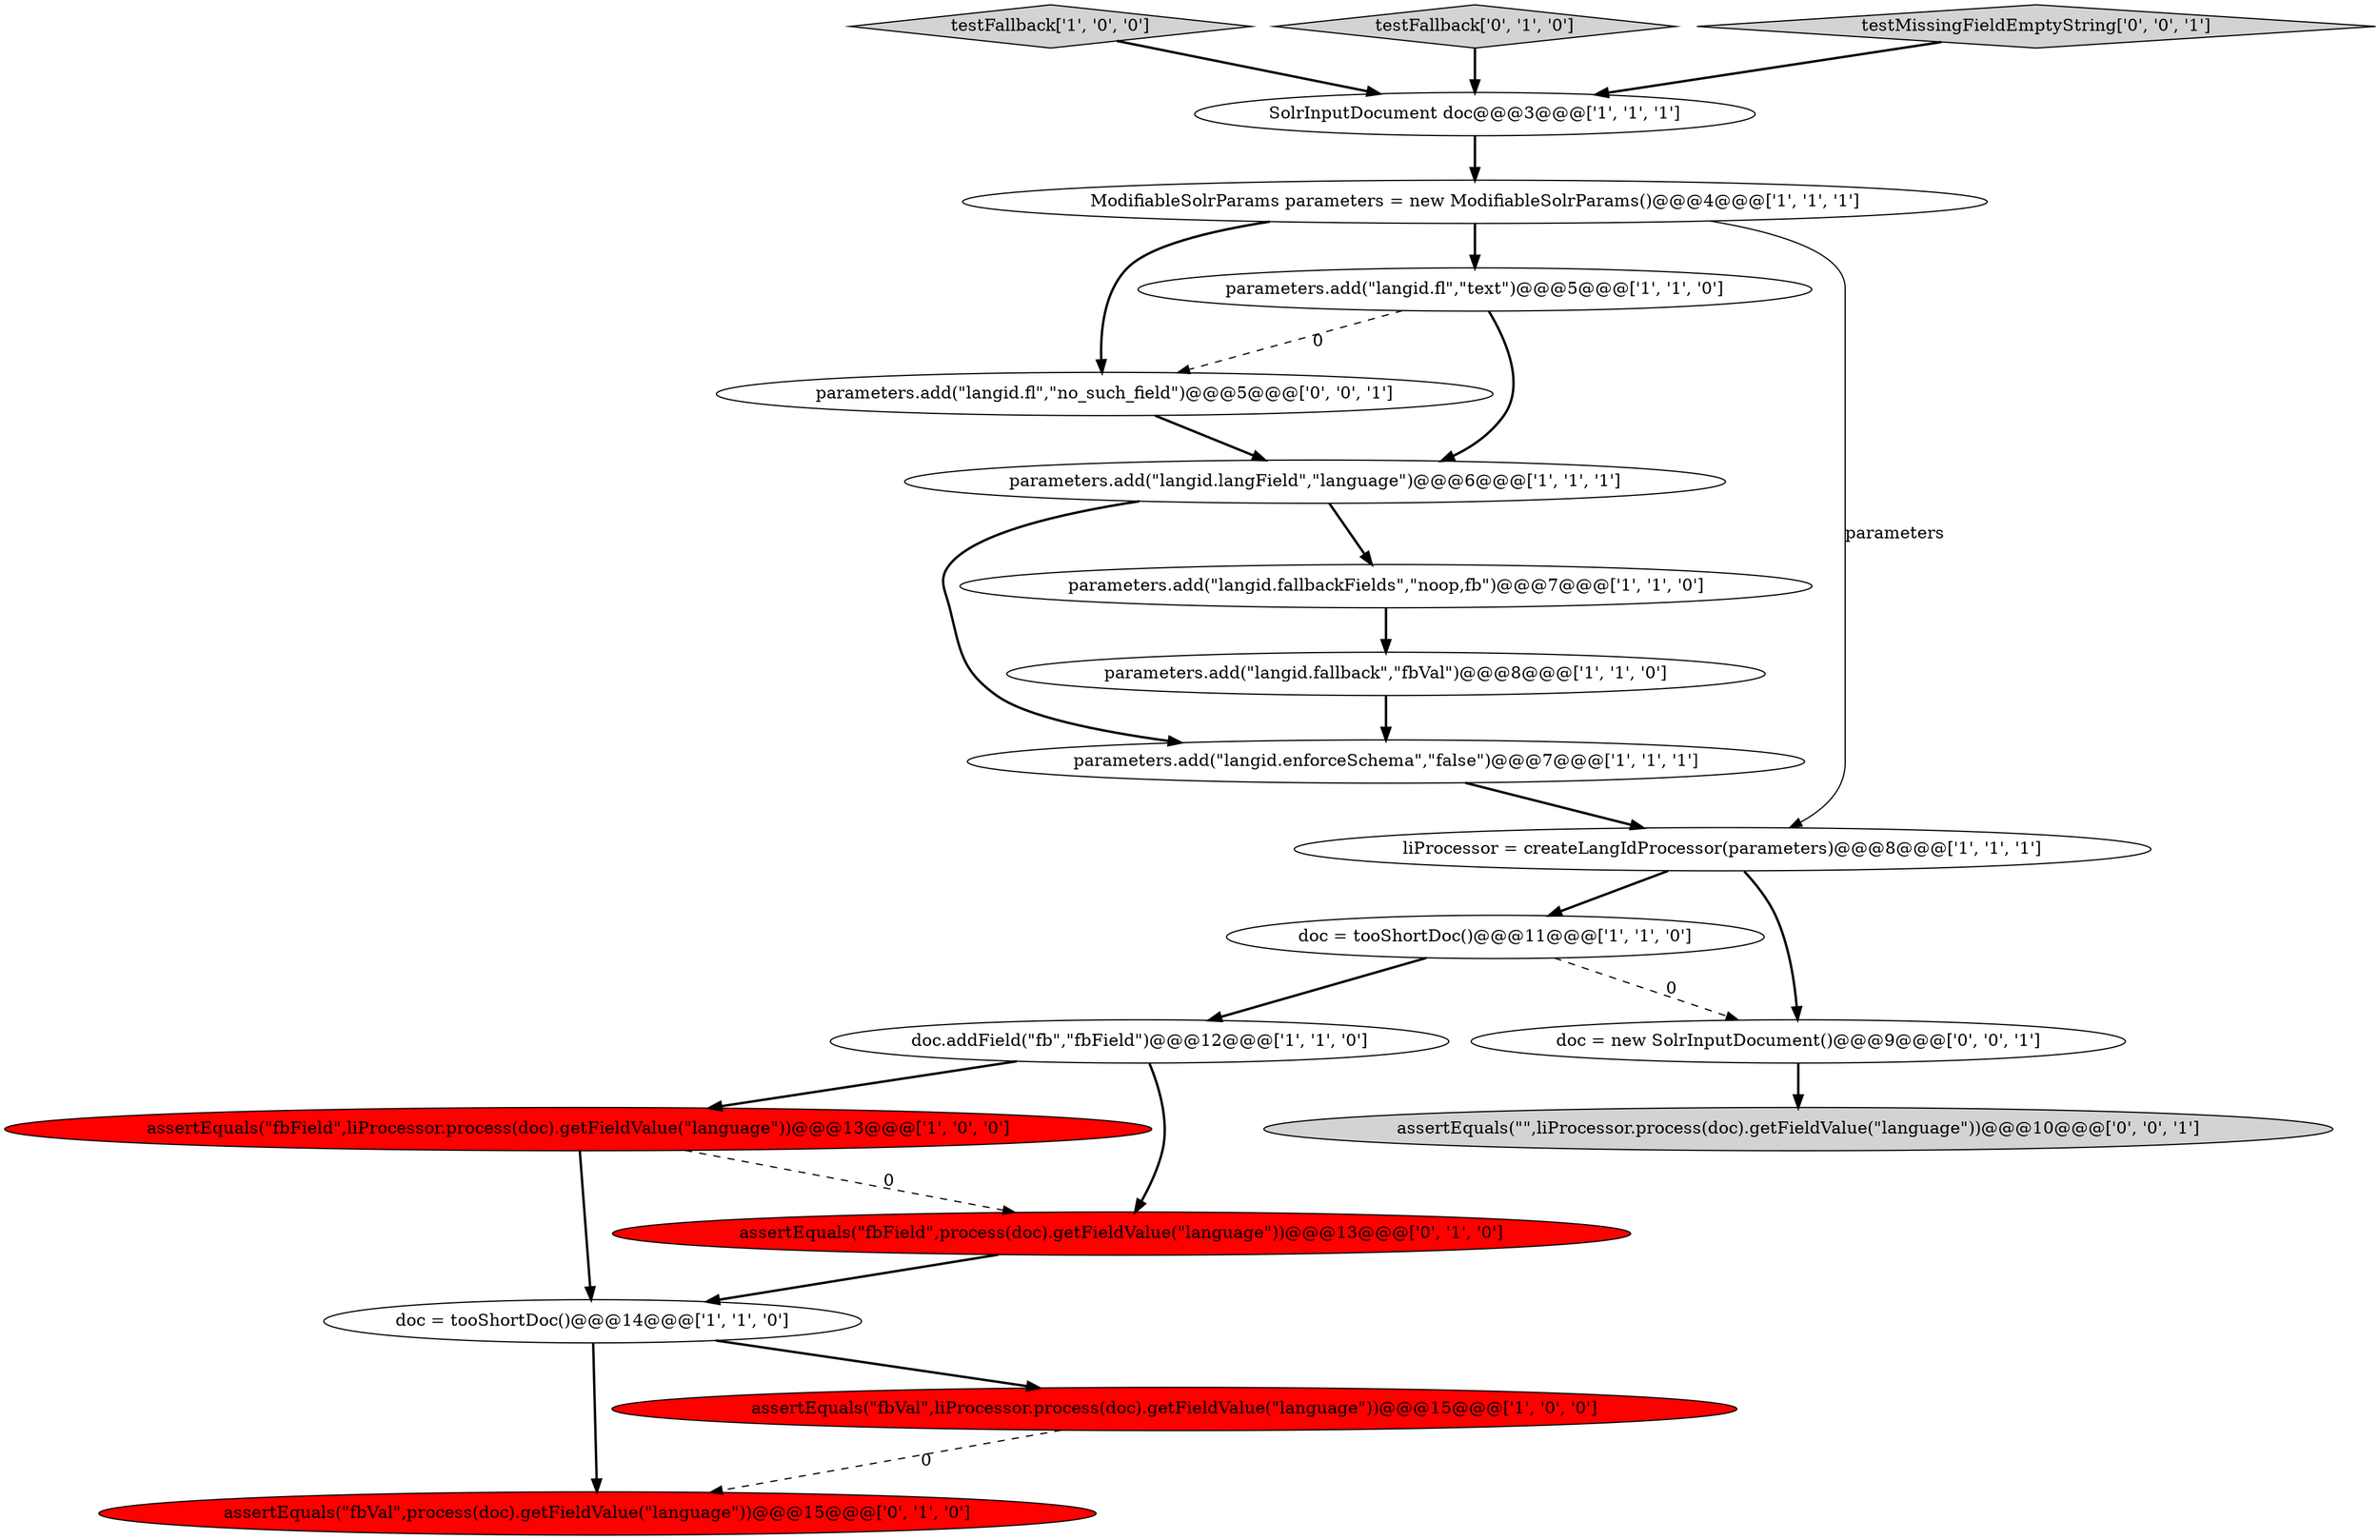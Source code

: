 digraph {
5 [style = filled, label = "parameters.add(\"langid.fallbackFields\",\"noop,fb\")@@@7@@@['1', '1', '0']", fillcolor = white, shape = ellipse image = "AAA0AAABBB1BBB"];
2 [style = filled, label = "testFallback['1', '0', '0']", fillcolor = lightgray, shape = diamond image = "AAA0AAABBB1BBB"];
9 [style = filled, label = "parameters.add(\"langid.fallback\",\"fbVal\")@@@8@@@['1', '1', '0']", fillcolor = white, shape = ellipse image = "AAA0AAABBB1BBB"];
15 [style = filled, label = "testFallback['0', '1', '0']", fillcolor = lightgray, shape = diamond image = "AAA0AAABBB2BBB"];
3 [style = filled, label = "doc = tooShortDoc()@@@11@@@['1', '1', '0']", fillcolor = white, shape = ellipse image = "AAA0AAABBB1BBB"];
11 [style = filled, label = "doc = tooShortDoc()@@@14@@@['1', '1', '0']", fillcolor = white, shape = ellipse image = "AAA0AAABBB1BBB"];
20 [style = filled, label = "parameters.add(\"langid.fl\",\"no_such_field\")@@@5@@@['0', '0', '1']", fillcolor = white, shape = ellipse image = "AAA0AAABBB3BBB"];
4 [style = filled, label = "parameters.add(\"langid.fl\",\"text\")@@@5@@@['1', '1', '0']", fillcolor = white, shape = ellipse image = "AAA0AAABBB1BBB"];
1 [style = filled, label = "assertEquals(\"fbField\",liProcessor.process(doc).getFieldValue(\"language\"))@@@13@@@['1', '0', '0']", fillcolor = red, shape = ellipse image = "AAA1AAABBB1BBB"];
12 [style = filled, label = "parameters.add(\"langid.enforceSchema\",\"false\")@@@7@@@['1', '1', '1']", fillcolor = white, shape = ellipse image = "AAA0AAABBB1BBB"];
19 [style = filled, label = "doc = new SolrInputDocument()@@@9@@@['0', '0', '1']", fillcolor = white, shape = ellipse image = "AAA0AAABBB3BBB"];
13 [style = filled, label = "liProcessor = createLangIdProcessor(parameters)@@@8@@@['1', '1', '1']", fillcolor = white, shape = ellipse image = "AAA0AAABBB1BBB"];
14 [style = filled, label = "assertEquals(\"fbField\",process(doc).getFieldValue(\"language\"))@@@13@@@['0', '1', '0']", fillcolor = red, shape = ellipse image = "AAA1AAABBB2BBB"];
17 [style = filled, label = "assertEquals(\"\",liProcessor.process(doc).getFieldValue(\"language\"))@@@10@@@['0', '0', '1']", fillcolor = lightgray, shape = ellipse image = "AAA0AAABBB3BBB"];
18 [style = filled, label = "testMissingFieldEmptyString['0', '0', '1']", fillcolor = lightgray, shape = diamond image = "AAA0AAABBB3BBB"];
8 [style = filled, label = "parameters.add(\"langid.langField\",\"language\")@@@6@@@['1', '1', '1']", fillcolor = white, shape = ellipse image = "AAA0AAABBB1BBB"];
16 [style = filled, label = "assertEquals(\"fbVal\",process(doc).getFieldValue(\"language\"))@@@15@@@['0', '1', '0']", fillcolor = red, shape = ellipse image = "AAA1AAABBB2BBB"];
10 [style = filled, label = "doc.addField(\"fb\",\"fbField\")@@@12@@@['1', '1', '0']", fillcolor = white, shape = ellipse image = "AAA0AAABBB1BBB"];
6 [style = filled, label = "assertEquals(\"fbVal\",liProcessor.process(doc).getFieldValue(\"language\"))@@@15@@@['1', '0', '0']", fillcolor = red, shape = ellipse image = "AAA1AAABBB1BBB"];
0 [style = filled, label = "ModifiableSolrParams parameters = new ModifiableSolrParams()@@@4@@@['1', '1', '1']", fillcolor = white, shape = ellipse image = "AAA0AAABBB1BBB"];
7 [style = filled, label = "SolrInputDocument doc@@@3@@@['1', '1', '1']", fillcolor = white, shape = ellipse image = "AAA0AAABBB1BBB"];
11->16 [style = bold, label=""];
15->7 [style = bold, label=""];
5->9 [style = bold, label=""];
0->13 [style = solid, label="parameters"];
10->14 [style = bold, label=""];
1->14 [style = dashed, label="0"];
11->6 [style = bold, label=""];
7->0 [style = bold, label=""];
19->17 [style = bold, label=""];
1->11 [style = bold, label=""];
3->19 [style = dashed, label="0"];
12->13 [style = bold, label=""];
3->10 [style = bold, label=""];
20->8 [style = bold, label=""];
13->19 [style = bold, label=""];
6->16 [style = dashed, label="0"];
8->5 [style = bold, label=""];
13->3 [style = bold, label=""];
0->4 [style = bold, label=""];
4->20 [style = dashed, label="0"];
4->8 [style = bold, label=""];
0->20 [style = bold, label=""];
9->12 [style = bold, label=""];
2->7 [style = bold, label=""];
18->7 [style = bold, label=""];
10->1 [style = bold, label=""];
14->11 [style = bold, label=""];
8->12 [style = bold, label=""];
}
